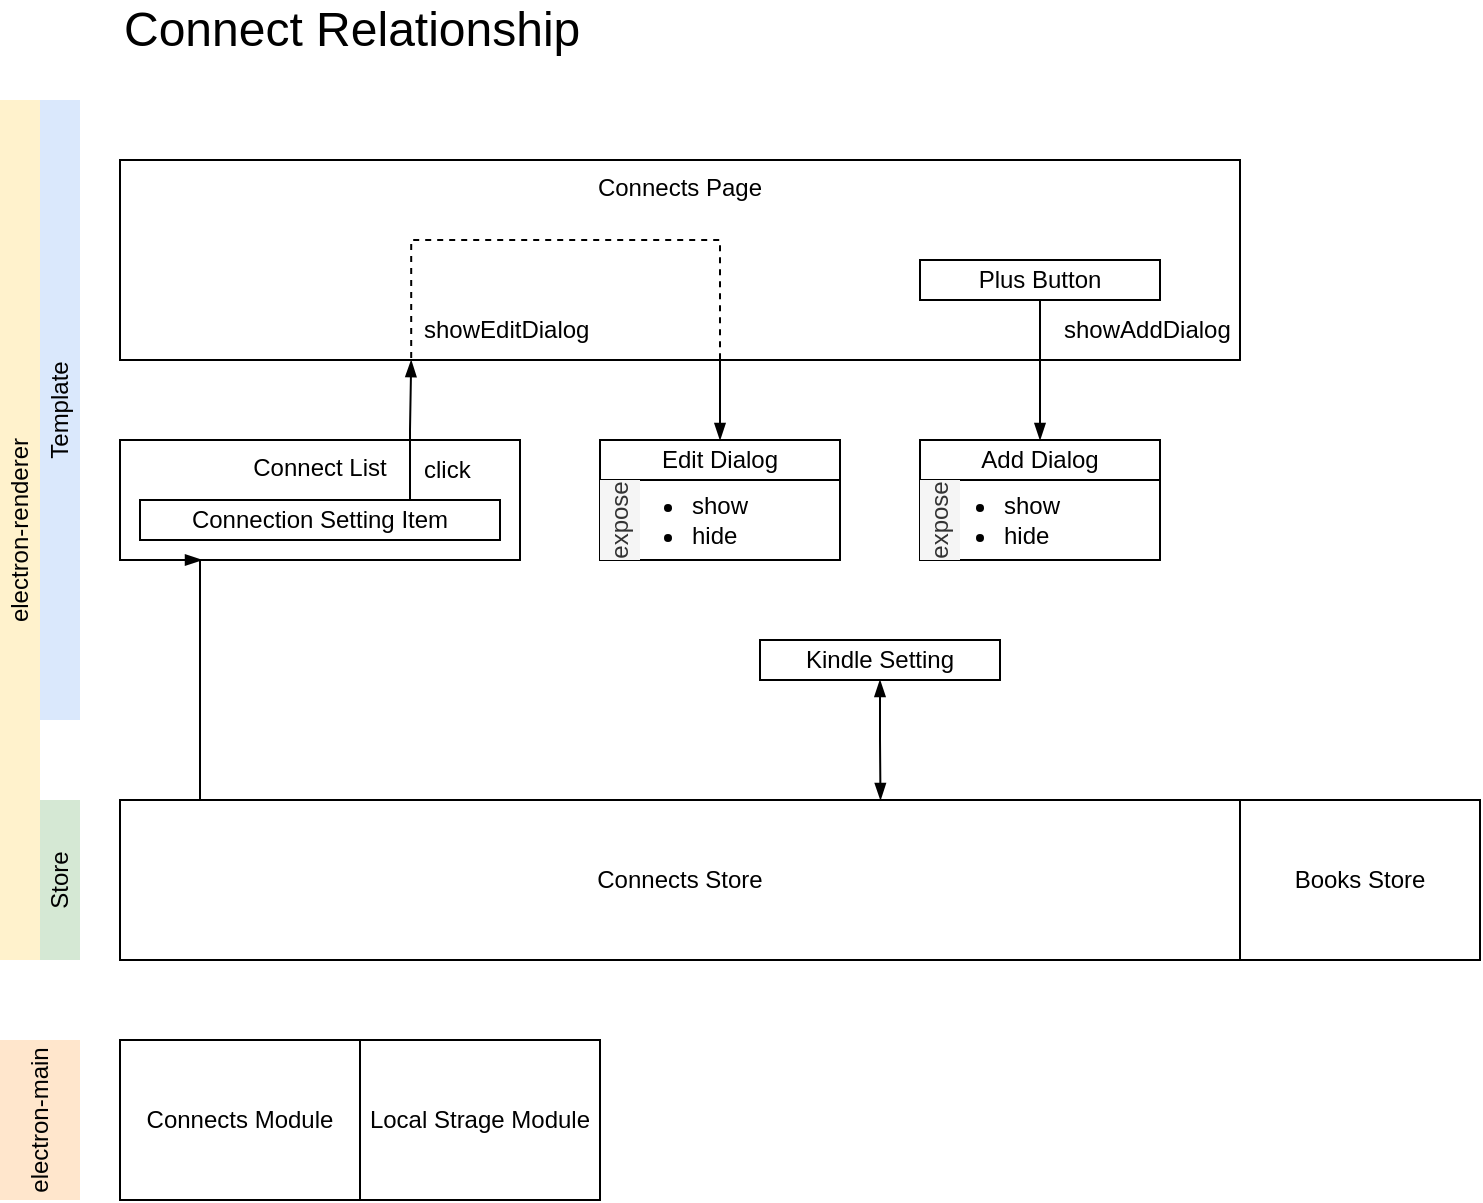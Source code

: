 <mxfile version="21.2.1" type="device">
  <diagram name="Components Relationship" id="kIjDmi0lvfg__qyG36zZ">
    <mxGraphModel dx="1918" dy="683" grid="1" gridSize="10" guides="1" tooltips="1" connect="1" arrows="1" fold="1" page="1" pageScale="1" pageWidth="800" pageHeight="800" math="0" shadow="0">
      <root>
        <mxCell id="0" />
        <mxCell id="1" parent="0" />
        <mxCell id="AwwIUiwipA0KnTxvMv0x-14" style="edgeStyle=orthogonalEdgeStyle;rounded=0;orthogonalLoop=1;jettySize=auto;html=1;endArrow=blockThin;endFill=1;" parent="1" target="AwwIUiwipA0KnTxvMv0x-4" edge="1">
          <mxGeometry relative="1" as="geometry">
            <mxPoint x="300" y="180" as="sourcePoint" />
            <Array as="points">
              <mxPoint x="300" y="200" />
              <mxPoint x="300" y="200" />
            </Array>
          </mxGeometry>
        </mxCell>
        <mxCell id="AwwIUiwipA0KnTxvMv0x-1" value="Connects Page" style="rounded=0;whiteSpace=wrap;html=1;verticalAlign=top;" parent="1" vertex="1">
          <mxGeometry y="80" width="560" height="100" as="geometry" />
        </mxCell>
        <mxCell id="AwwIUiwipA0KnTxvMv0x-2" value="Connect List" style="rounded=0;whiteSpace=wrap;html=1;verticalAlign=top;" parent="1" vertex="1">
          <mxGeometry y="220" width="200" height="60" as="geometry" />
        </mxCell>
        <mxCell id="AwwIUiwipA0KnTxvMv0x-3" value="Add Dialog" style="rounded=0;whiteSpace=wrap;html=1;" parent="1" vertex="1">
          <mxGeometry x="400" y="220" width="120" height="20" as="geometry" />
        </mxCell>
        <mxCell id="AwwIUiwipA0KnTxvMv0x-4" value="Edit Dialog" style="rounded=0;whiteSpace=wrap;html=1;" parent="1" vertex="1">
          <mxGeometry x="240" y="220" width="120" height="20" as="geometry" />
        </mxCell>
        <mxCell id="AwwIUiwipA0KnTxvMv0x-5" style="edgeStyle=orthogonalEdgeStyle;rounded=0;orthogonalLoop=1;jettySize=auto;html=1;exitX=0.5;exitY=1;exitDx=0;exitDy=0;" parent="1" source="AwwIUiwipA0KnTxvMv0x-3" target="AwwIUiwipA0KnTxvMv0x-3" edge="1">
          <mxGeometry relative="1" as="geometry" />
        </mxCell>
        <mxCell id="AwwIUiwipA0KnTxvMv0x-6" value="&lt;ul&gt;&lt;li&gt;show&lt;/li&gt;&lt;li&gt;hide&lt;/li&gt;&lt;/ul&gt;" style="rounded=0;whiteSpace=wrap;html=1;align=left;" parent="1" vertex="1">
          <mxGeometry x="400" y="240" width="120" height="40" as="geometry" />
        </mxCell>
        <mxCell id="AwwIUiwipA0KnTxvMv0x-7" value="&lt;ul&gt;&lt;li&gt;show&lt;/li&gt;&lt;li&gt;hide&lt;/li&gt;&lt;/ul&gt;" style="rounded=0;whiteSpace=wrap;html=1;align=left;spacingLeft=4;" parent="1" vertex="1">
          <mxGeometry x="240" y="240" width="120" height="40" as="geometry" />
        </mxCell>
        <mxCell id="AwwIUiwipA0KnTxvMv0x-9" style="edgeStyle=orthogonalEdgeStyle;rounded=0;orthogonalLoop=1;jettySize=auto;html=1;endArrow=blockThin;endFill=1;" parent="1" source="AwwIUiwipA0KnTxvMv0x-8" target="AwwIUiwipA0KnTxvMv0x-3" edge="1">
          <mxGeometry relative="1" as="geometry" />
        </mxCell>
        <mxCell id="AwwIUiwipA0KnTxvMv0x-8" value="Plus Button" style="rounded=0;whiteSpace=wrap;html=1;" parent="1" vertex="1">
          <mxGeometry x="400" y="130" width="120" height="20" as="geometry" />
        </mxCell>
        <mxCell id="AwwIUiwipA0KnTxvMv0x-11" style="edgeStyle=orthogonalEdgeStyle;rounded=0;orthogonalLoop=1;jettySize=auto;html=1;exitX=0.75;exitY=0;exitDx=0;exitDy=0;entryX=0.26;entryY=1.001;entryDx=0;entryDy=0;entryPerimeter=0;endArrow=blockThin;endFill=1;" parent="1" source="AwwIUiwipA0KnTxvMv0x-10" target="AwwIUiwipA0KnTxvMv0x-1" edge="1">
          <mxGeometry relative="1" as="geometry">
            <mxPoint x="145" y="160" as="targetPoint" />
          </mxGeometry>
        </mxCell>
        <mxCell id="AwwIUiwipA0KnTxvMv0x-10" value="Connection Setting Item" style="rounded=0;whiteSpace=wrap;html=1;" parent="1" vertex="1">
          <mxGeometry x="10" y="250" width="180" height="20" as="geometry" />
        </mxCell>
        <mxCell id="AwwIUiwipA0KnTxvMv0x-12" value="Connect Relationship" style="text;html=1;strokeColor=none;fillColor=none;align=left;verticalAlign=middle;whiteSpace=wrap;rounded=0;fontSize=24;" parent="1" vertex="1">
          <mxGeometry width="480" height="30" as="geometry" />
        </mxCell>
        <mxCell id="AwwIUiwipA0KnTxvMv0x-15" style="edgeStyle=orthogonalEdgeStyle;rounded=0;orthogonalLoop=1;jettySize=auto;html=1;exitX=0.26;exitY=0.99;exitDx=0;exitDy=0;exitPerimeter=0;dashed=1;startArrow=none;startFill=0;endArrow=none;endFill=0;" parent="1" source="AwwIUiwipA0KnTxvMv0x-1" edge="1">
          <mxGeometry relative="1" as="geometry">
            <mxPoint x="155" y="240" as="sourcePoint" />
            <mxPoint x="300" y="180" as="targetPoint" />
            <Array as="points">
              <mxPoint x="146" y="120" />
              <mxPoint x="300" y="120" />
            </Array>
          </mxGeometry>
        </mxCell>
        <mxCell id="AwwIUiwipA0KnTxvMv0x-16" value="showEditDialog" style="text;html=1;strokeColor=none;fillColor=none;align=left;verticalAlign=middle;whiteSpace=wrap;rounded=0;" parent="1" vertex="1">
          <mxGeometry x="150" y="160" width="90" height="10" as="geometry" />
        </mxCell>
        <mxCell id="AwwIUiwipA0KnTxvMv0x-17" value="click" style="text;html=1;strokeColor=none;fillColor=none;align=left;verticalAlign=middle;whiteSpace=wrap;rounded=0;" parent="1" vertex="1">
          <mxGeometry x="150" y="230" width="30" height="10" as="geometry" />
        </mxCell>
        <mxCell id="AwwIUiwipA0KnTxvMv0x-18" value="showAddDialog" style="text;html=1;strokeColor=none;fillColor=none;align=left;verticalAlign=middle;whiteSpace=wrap;rounded=0;" parent="1" vertex="1">
          <mxGeometry x="470" y="160" width="90" height="10" as="geometry" />
        </mxCell>
        <mxCell id="1n-bprp_4VXFrtRBFeTg-4" style="edgeStyle=orthogonalEdgeStyle;rounded=0;orthogonalLoop=1;jettySize=auto;html=1;entryX=0.679;entryY=0;entryDx=0;entryDy=0;entryPerimeter=0;endArrow=blockThin;endFill=1;startArrow=blockThin;startFill=1;" edge="1" parent="1" source="AwwIUiwipA0KnTxvMv0x-20" target="AwwIUiwipA0KnTxvMv0x-21">
          <mxGeometry relative="1" as="geometry" />
        </mxCell>
        <mxCell id="AwwIUiwipA0KnTxvMv0x-20" value="Kindle Setting" style="rounded=0;whiteSpace=wrap;html=1;" parent="1" vertex="1">
          <mxGeometry x="320" y="320" width="120" height="20" as="geometry" />
        </mxCell>
        <mxCell id="1n-bprp_4VXFrtRBFeTg-3" style="edgeStyle=orthogonalEdgeStyle;rounded=0;orthogonalLoop=1;jettySize=auto;html=1;entryX=0.205;entryY=1;entryDx=0;entryDy=0;entryPerimeter=0;endArrow=blockThin;endFill=1;" edge="1" parent="1" source="AwwIUiwipA0KnTxvMv0x-21" target="AwwIUiwipA0KnTxvMv0x-2">
          <mxGeometry relative="1" as="geometry">
            <Array as="points">
              <mxPoint x="40" y="280" />
            </Array>
          </mxGeometry>
        </mxCell>
        <mxCell id="AwwIUiwipA0KnTxvMv0x-21" value="Connects Store" style="rounded=0;whiteSpace=wrap;html=1;" parent="1" vertex="1">
          <mxGeometry y="400" width="560" height="80" as="geometry" />
        </mxCell>
        <mxCell id="AwwIUiwipA0KnTxvMv0x-24" value="Template" style="rounded=0;whiteSpace=wrap;html=1;strokeColor=none;fillColor=#dae8fc;verticalAlign=middle;horizontal=0;" parent="1" vertex="1">
          <mxGeometry x="-40" y="50" width="20" height="310" as="geometry" />
        </mxCell>
        <mxCell id="AwwIUiwipA0KnTxvMv0x-25" value="Store" style="rounded=0;whiteSpace=wrap;html=1;strokeColor=none;fillColor=#d5e8d4;horizontal=0;" parent="1" vertex="1">
          <mxGeometry x="-40" y="400" width="20" height="80" as="geometry" />
        </mxCell>
        <mxCell id="AwwIUiwipA0KnTxvMv0x-26" value="electron-renderer" style="rounded=0;whiteSpace=wrap;html=1;strokeColor=none;fillColor=#fff2cc;horizontal=0;" parent="1" vertex="1">
          <mxGeometry x="-60" y="50" width="20" height="430" as="geometry" />
        </mxCell>
        <mxCell id="AwwIUiwipA0KnTxvMv0x-27" value="electron-main" style="rounded=0;whiteSpace=wrap;html=1;strokeColor=none;fillColor=#ffe6cc;horizontal=0;" parent="1" vertex="1">
          <mxGeometry x="-60" y="520" width="40" height="80" as="geometry" />
        </mxCell>
        <mxCell id="AwwIUiwipA0KnTxvMv0x-28" value="Connects Module" style="rounded=0;whiteSpace=wrap;html=1;" parent="1" vertex="1">
          <mxGeometry y="520" width="120" height="80" as="geometry" />
        </mxCell>
        <mxCell id="AwwIUiwipA0KnTxvMv0x-29" value="Local Strage Module" style="rounded=0;whiteSpace=wrap;html=1;" parent="1" vertex="1">
          <mxGeometry x="120" y="520" width="120" height="80" as="geometry" />
        </mxCell>
        <mxCell id="1n-bprp_4VXFrtRBFeTg-1" value="Books Store" style="rounded=0;whiteSpace=wrap;html=1;" vertex="1" parent="1">
          <mxGeometry x="560" y="400" width="120" height="80" as="geometry" />
        </mxCell>
        <mxCell id="1n-bprp_4VXFrtRBFeTg-5" value="expose" style="rounded=0;whiteSpace=wrap;html=1;strokeColor=none;fillColor=#f5f5f5;horizontal=0;fontColor=#333333;" vertex="1" parent="1">
          <mxGeometry x="240" y="240" width="20" height="40" as="geometry" />
        </mxCell>
        <mxCell id="1n-bprp_4VXFrtRBFeTg-6" value="expose" style="rounded=0;whiteSpace=wrap;html=1;strokeColor=none;fillColor=#f5f5f5;horizontal=0;fontColor=#333333;" vertex="1" parent="1">
          <mxGeometry x="400" y="240" width="20" height="40" as="geometry" />
        </mxCell>
      </root>
    </mxGraphModel>
  </diagram>
</mxfile>
